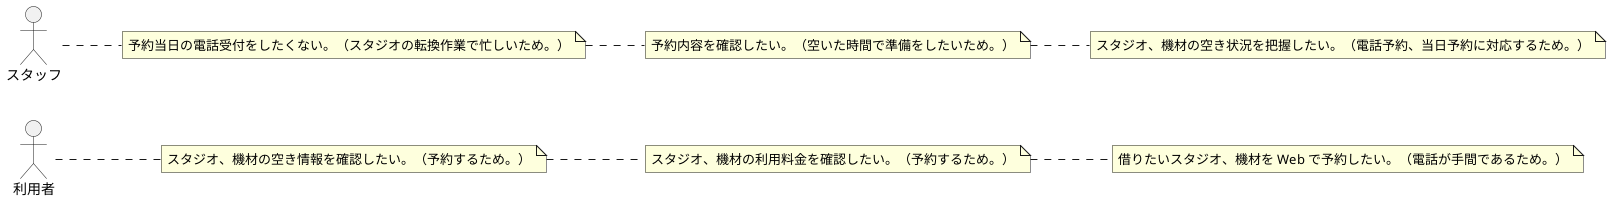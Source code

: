 @startuml RequirementModel

left to right direction

actor 利用者
note right : スタジオ、機材の空き情報を確認したい。（予約するため。）
actor 利用者
note right : スタジオ、機材の利用料金を確認したい。（予約するため。）
actor 利用者
note right : 借りたいスタジオ、機材を Web で予約したい。（電話が手間であるため。）

actor スタッフ
note right : 予約当日の電話受付をしたくない。（スタジオの転換作業で忙しいため。）
actor スタッフ
note right : 予約内容を確認したい。（空いた時間で準備をしたいため。）
actor スタッフ
note right : スタジオ、機材の空き状況を把握したい。（電話予約、当日予約に対応するため。）

@enduml
